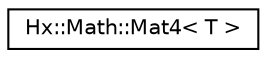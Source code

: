 digraph "Graphical Class Hierarchy"
{
  edge [fontname="Helvetica",fontsize="10",labelfontname="Helvetica",labelfontsize="10"];
  node [fontname="Helvetica",fontsize="10",shape=record];
  rankdir="LR";
  Node0 [label="Hx::Math::Mat4\< T \>",height=0.2,width=0.4,color="black", fillcolor="white", style="filled",URL="$structHx_1_1Math_1_1Mat4.html"];
}
